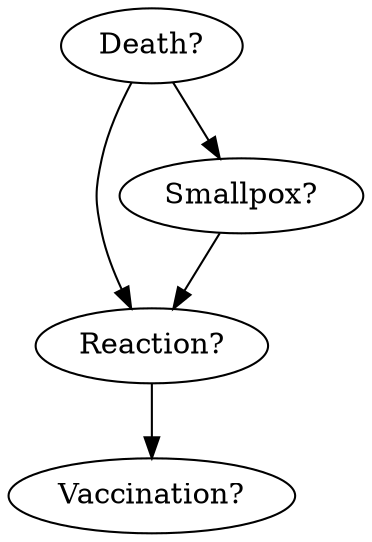 digraph {
	"Reaction?" -> "Vaccination?"
	"Smallpox?" -> "Reaction?"
	"Death?" -> "Reaction?"
	"Death?" -> "Smallpox?"
}
